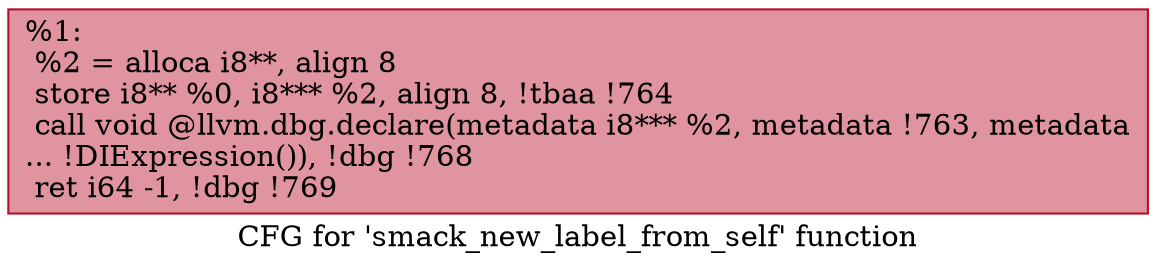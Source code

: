 digraph "CFG for 'smack_new_label_from_self' function" {
	label="CFG for 'smack_new_label_from_self' function";

	Node0x951540 [shape=record,color="#b70d28ff", style=filled, fillcolor="#b70d2870",label="{%1:\l  %2 = alloca i8**, align 8\l  store i8** %0, i8*** %2, align 8, !tbaa !764\l  call void @llvm.dbg.declare(metadata i8*** %2, metadata !763, metadata\l... !DIExpression()), !dbg !768\l  ret i64 -1, !dbg !769\l}"];
}
